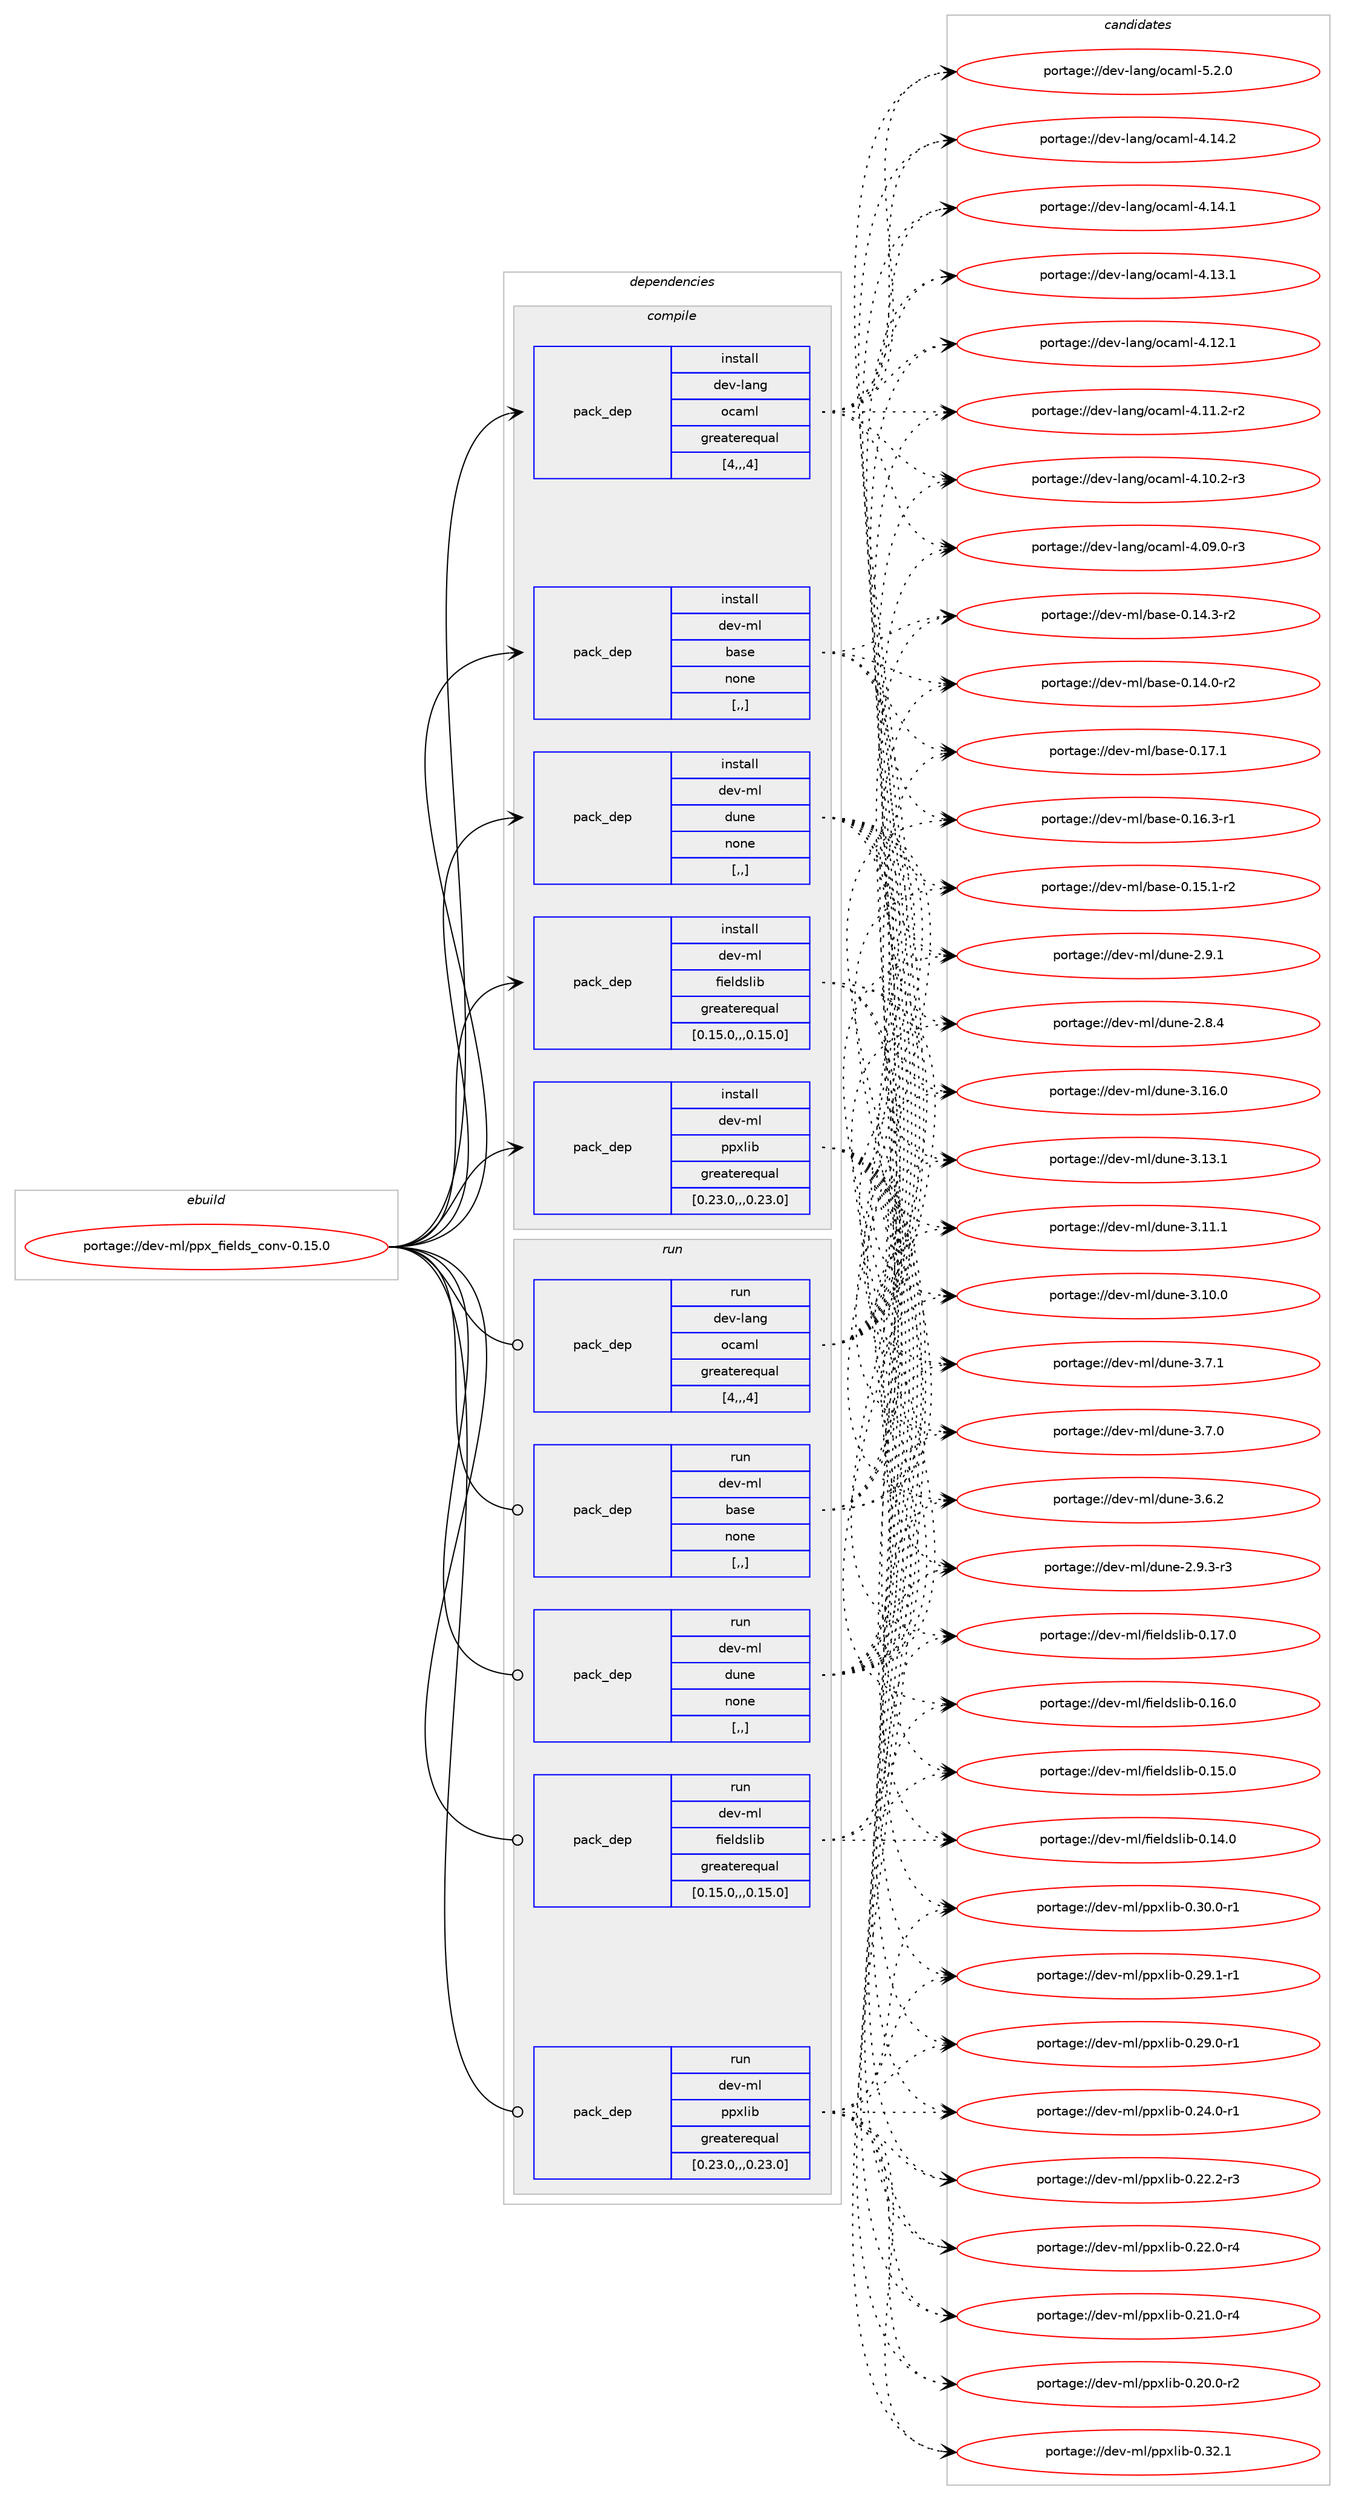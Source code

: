 digraph prolog {

# *************
# Graph options
# *************

newrank=true;
concentrate=true;
compound=true;
graph [rankdir=LR,fontname=Helvetica,fontsize=10,ranksep=1.5];#, ranksep=2.5, nodesep=0.2];
edge  [arrowhead=vee];
node  [fontname=Helvetica,fontsize=10];

# **********
# The ebuild
# **********

subgraph cluster_leftcol {
color=gray;
label=<<i>ebuild</i>>;
id [label="portage://dev-ml/ppx_fields_conv-0.15.0", color=red, width=4, href="../dev-ml/ppx_fields_conv-0.15.0.svg"];
}

# ****************
# The dependencies
# ****************

subgraph cluster_midcol {
color=gray;
label=<<i>dependencies</i>>;
subgraph cluster_compile {
fillcolor="#eeeeee";
style=filled;
label=<<i>compile</i>>;
subgraph pack92058 {
dependency123047 [label=<<TABLE BORDER="0" CELLBORDER="1" CELLSPACING="0" CELLPADDING="4" WIDTH="220"><TR><TD ROWSPAN="6" CELLPADDING="30">pack_dep</TD></TR><TR><TD WIDTH="110">install</TD></TR><TR><TD>dev-lang</TD></TR><TR><TD>ocaml</TD></TR><TR><TD>greaterequal</TD></TR><TR><TD>[4,,,4]</TD></TR></TABLE>>, shape=none, color=blue];
}
id:e -> dependency123047:w [weight=20,style="solid",arrowhead="vee"];
subgraph pack92059 {
dependency123048 [label=<<TABLE BORDER="0" CELLBORDER="1" CELLSPACING="0" CELLPADDING="4" WIDTH="220"><TR><TD ROWSPAN="6" CELLPADDING="30">pack_dep</TD></TR><TR><TD WIDTH="110">install</TD></TR><TR><TD>dev-ml</TD></TR><TR><TD>base</TD></TR><TR><TD>none</TD></TR><TR><TD>[,,]</TD></TR></TABLE>>, shape=none, color=blue];
}
id:e -> dependency123048:w [weight=20,style="solid",arrowhead="vee"];
subgraph pack92060 {
dependency123049 [label=<<TABLE BORDER="0" CELLBORDER="1" CELLSPACING="0" CELLPADDING="4" WIDTH="220"><TR><TD ROWSPAN="6" CELLPADDING="30">pack_dep</TD></TR><TR><TD WIDTH="110">install</TD></TR><TR><TD>dev-ml</TD></TR><TR><TD>dune</TD></TR><TR><TD>none</TD></TR><TR><TD>[,,]</TD></TR></TABLE>>, shape=none, color=blue];
}
id:e -> dependency123049:w [weight=20,style="solid",arrowhead="vee"];
subgraph pack92061 {
dependency123050 [label=<<TABLE BORDER="0" CELLBORDER="1" CELLSPACING="0" CELLPADDING="4" WIDTH="220"><TR><TD ROWSPAN="6" CELLPADDING="30">pack_dep</TD></TR><TR><TD WIDTH="110">install</TD></TR><TR><TD>dev-ml</TD></TR><TR><TD>fieldslib</TD></TR><TR><TD>greaterequal</TD></TR><TR><TD>[0.15.0,,,0.15.0]</TD></TR></TABLE>>, shape=none, color=blue];
}
id:e -> dependency123050:w [weight=20,style="solid",arrowhead="vee"];
subgraph pack92062 {
dependency123051 [label=<<TABLE BORDER="0" CELLBORDER="1" CELLSPACING="0" CELLPADDING="4" WIDTH="220"><TR><TD ROWSPAN="6" CELLPADDING="30">pack_dep</TD></TR><TR><TD WIDTH="110">install</TD></TR><TR><TD>dev-ml</TD></TR><TR><TD>ppxlib</TD></TR><TR><TD>greaterequal</TD></TR><TR><TD>[0.23.0,,,0.23.0]</TD></TR></TABLE>>, shape=none, color=blue];
}
id:e -> dependency123051:w [weight=20,style="solid",arrowhead="vee"];
}
subgraph cluster_compileandrun {
fillcolor="#eeeeee";
style=filled;
label=<<i>compile and run</i>>;
}
subgraph cluster_run {
fillcolor="#eeeeee";
style=filled;
label=<<i>run</i>>;
subgraph pack92063 {
dependency123052 [label=<<TABLE BORDER="0" CELLBORDER="1" CELLSPACING="0" CELLPADDING="4" WIDTH="220"><TR><TD ROWSPAN="6" CELLPADDING="30">pack_dep</TD></TR><TR><TD WIDTH="110">run</TD></TR><TR><TD>dev-lang</TD></TR><TR><TD>ocaml</TD></TR><TR><TD>greaterequal</TD></TR><TR><TD>[4,,,4]</TD></TR></TABLE>>, shape=none, color=blue];
}
id:e -> dependency123052:w [weight=20,style="solid",arrowhead="odot"];
subgraph pack92064 {
dependency123053 [label=<<TABLE BORDER="0" CELLBORDER="1" CELLSPACING="0" CELLPADDING="4" WIDTH="220"><TR><TD ROWSPAN="6" CELLPADDING="30">pack_dep</TD></TR><TR><TD WIDTH="110">run</TD></TR><TR><TD>dev-ml</TD></TR><TR><TD>base</TD></TR><TR><TD>none</TD></TR><TR><TD>[,,]</TD></TR></TABLE>>, shape=none, color=blue];
}
id:e -> dependency123053:w [weight=20,style="solid",arrowhead="odot"];
subgraph pack92065 {
dependency123054 [label=<<TABLE BORDER="0" CELLBORDER="1" CELLSPACING="0" CELLPADDING="4" WIDTH="220"><TR><TD ROWSPAN="6" CELLPADDING="30">pack_dep</TD></TR><TR><TD WIDTH="110">run</TD></TR><TR><TD>dev-ml</TD></TR><TR><TD>dune</TD></TR><TR><TD>none</TD></TR><TR><TD>[,,]</TD></TR></TABLE>>, shape=none, color=blue];
}
id:e -> dependency123054:w [weight=20,style="solid",arrowhead="odot"];
subgraph pack92066 {
dependency123055 [label=<<TABLE BORDER="0" CELLBORDER="1" CELLSPACING="0" CELLPADDING="4" WIDTH="220"><TR><TD ROWSPAN="6" CELLPADDING="30">pack_dep</TD></TR><TR><TD WIDTH="110">run</TD></TR><TR><TD>dev-ml</TD></TR><TR><TD>fieldslib</TD></TR><TR><TD>greaterequal</TD></TR><TR><TD>[0.15.0,,,0.15.0]</TD></TR></TABLE>>, shape=none, color=blue];
}
id:e -> dependency123055:w [weight=20,style="solid",arrowhead="odot"];
subgraph pack92067 {
dependency123056 [label=<<TABLE BORDER="0" CELLBORDER="1" CELLSPACING="0" CELLPADDING="4" WIDTH="220"><TR><TD ROWSPAN="6" CELLPADDING="30">pack_dep</TD></TR><TR><TD WIDTH="110">run</TD></TR><TR><TD>dev-ml</TD></TR><TR><TD>ppxlib</TD></TR><TR><TD>greaterequal</TD></TR><TR><TD>[0.23.0,,,0.23.0]</TD></TR></TABLE>>, shape=none, color=blue];
}
id:e -> dependency123056:w [weight=20,style="solid",arrowhead="odot"];
}
}

# **************
# The candidates
# **************

subgraph cluster_choices {
rank=same;
color=gray;
label=<<i>candidates</i>>;

subgraph choice92058 {
color=black;
nodesep=1;
choice1001011184510897110103471119997109108455346504648 [label="portage://dev-lang/ocaml-5.2.0", color=red, width=4,href="../dev-lang/ocaml-5.2.0.svg"];
choice100101118451089711010347111999710910845524649524650 [label="portage://dev-lang/ocaml-4.14.2", color=red, width=4,href="../dev-lang/ocaml-4.14.2.svg"];
choice100101118451089711010347111999710910845524649524649 [label="portage://dev-lang/ocaml-4.14.1", color=red, width=4,href="../dev-lang/ocaml-4.14.1.svg"];
choice100101118451089711010347111999710910845524649514649 [label="portage://dev-lang/ocaml-4.13.1", color=red, width=4,href="../dev-lang/ocaml-4.13.1.svg"];
choice100101118451089711010347111999710910845524649504649 [label="portage://dev-lang/ocaml-4.12.1", color=red, width=4,href="../dev-lang/ocaml-4.12.1.svg"];
choice1001011184510897110103471119997109108455246494946504511450 [label="portage://dev-lang/ocaml-4.11.2-r2", color=red, width=4,href="../dev-lang/ocaml-4.11.2-r2.svg"];
choice1001011184510897110103471119997109108455246494846504511451 [label="portage://dev-lang/ocaml-4.10.2-r3", color=red, width=4,href="../dev-lang/ocaml-4.10.2-r3.svg"];
choice1001011184510897110103471119997109108455246485746484511451 [label="portage://dev-lang/ocaml-4.09.0-r3", color=red, width=4,href="../dev-lang/ocaml-4.09.0-r3.svg"];
dependency123047:e -> choice1001011184510897110103471119997109108455346504648:w [style=dotted,weight="100"];
dependency123047:e -> choice100101118451089711010347111999710910845524649524650:w [style=dotted,weight="100"];
dependency123047:e -> choice100101118451089711010347111999710910845524649524649:w [style=dotted,weight="100"];
dependency123047:e -> choice100101118451089711010347111999710910845524649514649:w [style=dotted,weight="100"];
dependency123047:e -> choice100101118451089711010347111999710910845524649504649:w [style=dotted,weight="100"];
dependency123047:e -> choice1001011184510897110103471119997109108455246494946504511450:w [style=dotted,weight="100"];
dependency123047:e -> choice1001011184510897110103471119997109108455246494846504511451:w [style=dotted,weight="100"];
dependency123047:e -> choice1001011184510897110103471119997109108455246485746484511451:w [style=dotted,weight="100"];
}
subgraph choice92059 {
color=black;
nodesep=1;
choice1001011184510910847989711510145484649554649 [label="portage://dev-ml/base-0.17.1", color=red, width=4,href="../dev-ml/base-0.17.1.svg"];
choice10010111845109108479897115101454846495446514511449 [label="portage://dev-ml/base-0.16.3-r1", color=red, width=4,href="../dev-ml/base-0.16.3-r1.svg"];
choice10010111845109108479897115101454846495346494511450 [label="portage://dev-ml/base-0.15.1-r2", color=red, width=4,href="../dev-ml/base-0.15.1-r2.svg"];
choice10010111845109108479897115101454846495246514511450 [label="portage://dev-ml/base-0.14.3-r2", color=red, width=4,href="../dev-ml/base-0.14.3-r2.svg"];
choice10010111845109108479897115101454846495246484511450 [label="portage://dev-ml/base-0.14.0-r2", color=red, width=4,href="../dev-ml/base-0.14.0-r2.svg"];
dependency123048:e -> choice1001011184510910847989711510145484649554649:w [style=dotted,weight="100"];
dependency123048:e -> choice10010111845109108479897115101454846495446514511449:w [style=dotted,weight="100"];
dependency123048:e -> choice10010111845109108479897115101454846495346494511450:w [style=dotted,weight="100"];
dependency123048:e -> choice10010111845109108479897115101454846495246514511450:w [style=dotted,weight="100"];
dependency123048:e -> choice10010111845109108479897115101454846495246484511450:w [style=dotted,weight="100"];
}
subgraph choice92060 {
color=black;
nodesep=1;
choice100101118451091084710011711010145514649544648 [label="portage://dev-ml/dune-3.16.0", color=red, width=4,href="../dev-ml/dune-3.16.0.svg"];
choice100101118451091084710011711010145514649514649 [label="portage://dev-ml/dune-3.13.1", color=red, width=4,href="../dev-ml/dune-3.13.1.svg"];
choice100101118451091084710011711010145514649494649 [label="portage://dev-ml/dune-3.11.1", color=red, width=4,href="../dev-ml/dune-3.11.1.svg"];
choice100101118451091084710011711010145514649484648 [label="portage://dev-ml/dune-3.10.0", color=red, width=4,href="../dev-ml/dune-3.10.0.svg"];
choice1001011184510910847100117110101455146554649 [label="portage://dev-ml/dune-3.7.1", color=red, width=4,href="../dev-ml/dune-3.7.1.svg"];
choice1001011184510910847100117110101455146554648 [label="portage://dev-ml/dune-3.7.0", color=red, width=4,href="../dev-ml/dune-3.7.0.svg"];
choice1001011184510910847100117110101455146544650 [label="portage://dev-ml/dune-3.6.2", color=red, width=4,href="../dev-ml/dune-3.6.2.svg"];
choice10010111845109108471001171101014550465746514511451 [label="portage://dev-ml/dune-2.9.3-r3", color=red, width=4,href="../dev-ml/dune-2.9.3-r3.svg"];
choice1001011184510910847100117110101455046574649 [label="portage://dev-ml/dune-2.9.1", color=red, width=4,href="../dev-ml/dune-2.9.1.svg"];
choice1001011184510910847100117110101455046564652 [label="portage://dev-ml/dune-2.8.4", color=red, width=4,href="../dev-ml/dune-2.8.4.svg"];
dependency123049:e -> choice100101118451091084710011711010145514649544648:w [style=dotted,weight="100"];
dependency123049:e -> choice100101118451091084710011711010145514649514649:w [style=dotted,weight="100"];
dependency123049:e -> choice100101118451091084710011711010145514649494649:w [style=dotted,weight="100"];
dependency123049:e -> choice100101118451091084710011711010145514649484648:w [style=dotted,weight="100"];
dependency123049:e -> choice1001011184510910847100117110101455146554649:w [style=dotted,weight="100"];
dependency123049:e -> choice1001011184510910847100117110101455146554648:w [style=dotted,weight="100"];
dependency123049:e -> choice1001011184510910847100117110101455146544650:w [style=dotted,weight="100"];
dependency123049:e -> choice10010111845109108471001171101014550465746514511451:w [style=dotted,weight="100"];
dependency123049:e -> choice1001011184510910847100117110101455046574649:w [style=dotted,weight="100"];
dependency123049:e -> choice1001011184510910847100117110101455046564652:w [style=dotted,weight="100"];
}
subgraph choice92061 {
color=black;
nodesep=1;
choice10010111845109108471021051011081001151081059845484649554648 [label="portage://dev-ml/fieldslib-0.17.0", color=red, width=4,href="../dev-ml/fieldslib-0.17.0.svg"];
choice10010111845109108471021051011081001151081059845484649544648 [label="portage://dev-ml/fieldslib-0.16.0", color=red, width=4,href="../dev-ml/fieldslib-0.16.0.svg"];
choice10010111845109108471021051011081001151081059845484649534648 [label="portage://dev-ml/fieldslib-0.15.0", color=red, width=4,href="../dev-ml/fieldslib-0.15.0.svg"];
choice10010111845109108471021051011081001151081059845484649524648 [label="portage://dev-ml/fieldslib-0.14.0", color=red, width=4,href="../dev-ml/fieldslib-0.14.0.svg"];
dependency123050:e -> choice10010111845109108471021051011081001151081059845484649554648:w [style=dotted,weight="100"];
dependency123050:e -> choice10010111845109108471021051011081001151081059845484649544648:w [style=dotted,weight="100"];
dependency123050:e -> choice10010111845109108471021051011081001151081059845484649534648:w [style=dotted,weight="100"];
dependency123050:e -> choice10010111845109108471021051011081001151081059845484649524648:w [style=dotted,weight="100"];
}
subgraph choice92062 {
color=black;
nodesep=1;
choice10010111845109108471121121201081059845484651504649 [label="portage://dev-ml/ppxlib-0.32.1", color=red, width=4,href="../dev-ml/ppxlib-0.32.1.svg"];
choice100101118451091084711211212010810598454846514846484511449 [label="portage://dev-ml/ppxlib-0.30.0-r1", color=red, width=4,href="../dev-ml/ppxlib-0.30.0-r1.svg"];
choice100101118451091084711211212010810598454846505746494511449 [label="portage://dev-ml/ppxlib-0.29.1-r1", color=red, width=4,href="../dev-ml/ppxlib-0.29.1-r1.svg"];
choice100101118451091084711211212010810598454846505746484511449 [label="portage://dev-ml/ppxlib-0.29.0-r1", color=red, width=4,href="../dev-ml/ppxlib-0.29.0-r1.svg"];
choice100101118451091084711211212010810598454846505246484511449 [label="portage://dev-ml/ppxlib-0.24.0-r1", color=red, width=4,href="../dev-ml/ppxlib-0.24.0-r1.svg"];
choice100101118451091084711211212010810598454846505046504511451 [label="portage://dev-ml/ppxlib-0.22.2-r3", color=red, width=4,href="../dev-ml/ppxlib-0.22.2-r3.svg"];
choice100101118451091084711211212010810598454846505046484511452 [label="portage://dev-ml/ppxlib-0.22.0-r4", color=red, width=4,href="../dev-ml/ppxlib-0.22.0-r4.svg"];
choice100101118451091084711211212010810598454846504946484511452 [label="portage://dev-ml/ppxlib-0.21.0-r4", color=red, width=4,href="../dev-ml/ppxlib-0.21.0-r4.svg"];
choice100101118451091084711211212010810598454846504846484511450 [label="portage://dev-ml/ppxlib-0.20.0-r2", color=red, width=4,href="../dev-ml/ppxlib-0.20.0-r2.svg"];
dependency123051:e -> choice10010111845109108471121121201081059845484651504649:w [style=dotted,weight="100"];
dependency123051:e -> choice100101118451091084711211212010810598454846514846484511449:w [style=dotted,weight="100"];
dependency123051:e -> choice100101118451091084711211212010810598454846505746494511449:w [style=dotted,weight="100"];
dependency123051:e -> choice100101118451091084711211212010810598454846505746484511449:w [style=dotted,weight="100"];
dependency123051:e -> choice100101118451091084711211212010810598454846505246484511449:w [style=dotted,weight="100"];
dependency123051:e -> choice100101118451091084711211212010810598454846505046504511451:w [style=dotted,weight="100"];
dependency123051:e -> choice100101118451091084711211212010810598454846505046484511452:w [style=dotted,weight="100"];
dependency123051:e -> choice100101118451091084711211212010810598454846504946484511452:w [style=dotted,weight="100"];
dependency123051:e -> choice100101118451091084711211212010810598454846504846484511450:w [style=dotted,weight="100"];
}
subgraph choice92063 {
color=black;
nodesep=1;
choice1001011184510897110103471119997109108455346504648 [label="portage://dev-lang/ocaml-5.2.0", color=red, width=4,href="../dev-lang/ocaml-5.2.0.svg"];
choice100101118451089711010347111999710910845524649524650 [label="portage://dev-lang/ocaml-4.14.2", color=red, width=4,href="../dev-lang/ocaml-4.14.2.svg"];
choice100101118451089711010347111999710910845524649524649 [label="portage://dev-lang/ocaml-4.14.1", color=red, width=4,href="../dev-lang/ocaml-4.14.1.svg"];
choice100101118451089711010347111999710910845524649514649 [label="portage://dev-lang/ocaml-4.13.1", color=red, width=4,href="../dev-lang/ocaml-4.13.1.svg"];
choice100101118451089711010347111999710910845524649504649 [label="portage://dev-lang/ocaml-4.12.1", color=red, width=4,href="../dev-lang/ocaml-4.12.1.svg"];
choice1001011184510897110103471119997109108455246494946504511450 [label="portage://dev-lang/ocaml-4.11.2-r2", color=red, width=4,href="../dev-lang/ocaml-4.11.2-r2.svg"];
choice1001011184510897110103471119997109108455246494846504511451 [label="portage://dev-lang/ocaml-4.10.2-r3", color=red, width=4,href="../dev-lang/ocaml-4.10.2-r3.svg"];
choice1001011184510897110103471119997109108455246485746484511451 [label="portage://dev-lang/ocaml-4.09.0-r3", color=red, width=4,href="../dev-lang/ocaml-4.09.0-r3.svg"];
dependency123052:e -> choice1001011184510897110103471119997109108455346504648:w [style=dotted,weight="100"];
dependency123052:e -> choice100101118451089711010347111999710910845524649524650:w [style=dotted,weight="100"];
dependency123052:e -> choice100101118451089711010347111999710910845524649524649:w [style=dotted,weight="100"];
dependency123052:e -> choice100101118451089711010347111999710910845524649514649:w [style=dotted,weight="100"];
dependency123052:e -> choice100101118451089711010347111999710910845524649504649:w [style=dotted,weight="100"];
dependency123052:e -> choice1001011184510897110103471119997109108455246494946504511450:w [style=dotted,weight="100"];
dependency123052:e -> choice1001011184510897110103471119997109108455246494846504511451:w [style=dotted,weight="100"];
dependency123052:e -> choice1001011184510897110103471119997109108455246485746484511451:w [style=dotted,weight="100"];
}
subgraph choice92064 {
color=black;
nodesep=1;
choice1001011184510910847989711510145484649554649 [label="portage://dev-ml/base-0.17.1", color=red, width=4,href="../dev-ml/base-0.17.1.svg"];
choice10010111845109108479897115101454846495446514511449 [label="portage://dev-ml/base-0.16.3-r1", color=red, width=4,href="../dev-ml/base-0.16.3-r1.svg"];
choice10010111845109108479897115101454846495346494511450 [label="portage://dev-ml/base-0.15.1-r2", color=red, width=4,href="../dev-ml/base-0.15.1-r2.svg"];
choice10010111845109108479897115101454846495246514511450 [label="portage://dev-ml/base-0.14.3-r2", color=red, width=4,href="../dev-ml/base-0.14.3-r2.svg"];
choice10010111845109108479897115101454846495246484511450 [label="portage://dev-ml/base-0.14.0-r2", color=red, width=4,href="../dev-ml/base-0.14.0-r2.svg"];
dependency123053:e -> choice1001011184510910847989711510145484649554649:w [style=dotted,weight="100"];
dependency123053:e -> choice10010111845109108479897115101454846495446514511449:w [style=dotted,weight="100"];
dependency123053:e -> choice10010111845109108479897115101454846495346494511450:w [style=dotted,weight="100"];
dependency123053:e -> choice10010111845109108479897115101454846495246514511450:w [style=dotted,weight="100"];
dependency123053:e -> choice10010111845109108479897115101454846495246484511450:w [style=dotted,weight="100"];
}
subgraph choice92065 {
color=black;
nodesep=1;
choice100101118451091084710011711010145514649544648 [label="portage://dev-ml/dune-3.16.0", color=red, width=4,href="../dev-ml/dune-3.16.0.svg"];
choice100101118451091084710011711010145514649514649 [label="portage://dev-ml/dune-3.13.1", color=red, width=4,href="../dev-ml/dune-3.13.1.svg"];
choice100101118451091084710011711010145514649494649 [label="portage://dev-ml/dune-3.11.1", color=red, width=4,href="../dev-ml/dune-3.11.1.svg"];
choice100101118451091084710011711010145514649484648 [label="portage://dev-ml/dune-3.10.0", color=red, width=4,href="../dev-ml/dune-3.10.0.svg"];
choice1001011184510910847100117110101455146554649 [label="portage://dev-ml/dune-3.7.1", color=red, width=4,href="../dev-ml/dune-3.7.1.svg"];
choice1001011184510910847100117110101455146554648 [label="portage://dev-ml/dune-3.7.0", color=red, width=4,href="../dev-ml/dune-3.7.0.svg"];
choice1001011184510910847100117110101455146544650 [label="portage://dev-ml/dune-3.6.2", color=red, width=4,href="../dev-ml/dune-3.6.2.svg"];
choice10010111845109108471001171101014550465746514511451 [label="portage://dev-ml/dune-2.9.3-r3", color=red, width=4,href="../dev-ml/dune-2.9.3-r3.svg"];
choice1001011184510910847100117110101455046574649 [label="portage://dev-ml/dune-2.9.1", color=red, width=4,href="../dev-ml/dune-2.9.1.svg"];
choice1001011184510910847100117110101455046564652 [label="portage://dev-ml/dune-2.8.4", color=red, width=4,href="../dev-ml/dune-2.8.4.svg"];
dependency123054:e -> choice100101118451091084710011711010145514649544648:w [style=dotted,weight="100"];
dependency123054:e -> choice100101118451091084710011711010145514649514649:w [style=dotted,weight="100"];
dependency123054:e -> choice100101118451091084710011711010145514649494649:w [style=dotted,weight="100"];
dependency123054:e -> choice100101118451091084710011711010145514649484648:w [style=dotted,weight="100"];
dependency123054:e -> choice1001011184510910847100117110101455146554649:w [style=dotted,weight="100"];
dependency123054:e -> choice1001011184510910847100117110101455146554648:w [style=dotted,weight="100"];
dependency123054:e -> choice1001011184510910847100117110101455146544650:w [style=dotted,weight="100"];
dependency123054:e -> choice10010111845109108471001171101014550465746514511451:w [style=dotted,weight="100"];
dependency123054:e -> choice1001011184510910847100117110101455046574649:w [style=dotted,weight="100"];
dependency123054:e -> choice1001011184510910847100117110101455046564652:w [style=dotted,weight="100"];
}
subgraph choice92066 {
color=black;
nodesep=1;
choice10010111845109108471021051011081001151081059845484649554648 [label="portage://dev-ml/fieldslib-0.17.0", color=red, width=4,href="../dev-ml/fieldslib-0.17.0.svg"];
choice10010111845109108471021051011081001151081059845484649544648 [label="portage://dev-ml/fieldslib-0.16.0", color=red, width=4,href="../dev-ml/fieldslib-0.16.0.svg"];
choice10010111845109108471021051011081001151081059845484649534648 [label="portage://dev-ml/fieldslib-0.15.0", color=red, width=4,href="../dev-ml/fieldslib-0.15.0.svg"];
choice10010111845109108471021051011081001151081059845484649524648 [label="portage://dev-ml/fieldslib-0.14.0", color=red, width=4,href="../dev-ml/fieldslib-0.14.0.svg"];
dependency123055:e -> choice10010111845109108471021051011081001151081059845484649554648:w [style=dotted,weight="100"];
dependency123055:e -> choice10010111845109108471021051011081001151081059845484649544648:w [style=dotted,weight="100"];
dependency123055:e -> choice10010111845109108471021051011081001151081059845484649534648:w [style=dotted,weight="100"];
dependency123055:e -> choice10010111845109108471021051011081001151081059845484649524648:w [style=dotted,weight="100"];
}
subgraph choice92067 {
color=black;
nodesep=1;
choice10010111845109108471121121201081059845484651504649 [label="portage://dev-ml/ppxlib-0.32.1", color=red, width=4,href="../dev-ml/ppxlib-0.32.1.svg"];
choice100101118451091084711211212010810598454846514846484511449 [label="portage://dev-ml/ppxlib-0.30.0-r1", color=red, width=4,href="../dev-ml/ppxlib-0.30.0-r1.svg"];
choice100101118451091084711211212010810598454846505746494511449 [label="portage://dev-ml/ppxlib-0.29.1-r1", color=red, width=4,href="../dev-ml/ppxlib-0.29.1-r1.svg"];
choice100101118451091084711211212010810598454846505746484511449 [label="portage://dev-ml/ppxlib-0.29.0-r1", color=red, width=4,href="../dev-ml/ppxlib-0.29.0-r1.svg"];
choice100101118451091084711211212010810598454846505246484511449 [label="portage://dev-ml/ppxlib-0.24.0-r1", color=red, width=4,href="../dev-ml/ppxlib-0.24.0-r1.svg"];
choice100101118451091084711211212010810598454846505046504511451 [label="portage://dev-ml/ppxlib-0.22.2-r3", color=red, width=4,href="../dev-ml/ppxlib-0.22.2-r3.svg"];
choice100101118451091084711211212010810598454846505046484511452 [label="portage://dev-ml/ppxlib-0.22.0-r4", color=red, width=4,href="../dev-ml/ppxlib-0.22.0-r4.svg"];
choice100101118451091084711211212010810598454846504946484511452 [label="portage://dev-ml/ppxlib-0.21.0-r4", color=red, width=4,href="../dev-ml/ppxlib-0.21.0-r4.svg"];
choice100101118451091084711211212010810598454846504846484511450 [label="portage://dev-ml/ppxlib-0.20.0-r2", color=red, width=4,href="../dev-ml/ppxlib-0.20.0-r2.svg"];
dependency123056:e -> choice10010111845109108471121121201081059845484651504649:w [style=dotted,weight="100"];
dependency123056:e -> choice100101118451091084711211212010810598454846514846484511449:w [style=dotted,weight="100"];
dependency123056:e -> choice100101118451091084711211212010810598454846505746494511449:w [style=dotted,weight="100"];
dependency123056:e -> choice100101118451091084711211212010810598454846505746484511449:w [style=dotted,weight="100"];
dependency123056:e -> choice100101118451091084711211212010810598454846505246484511449:w [style=dotted,weight="100"];
dependency123056:e -> choice100101118451091084711211212010810598454846505046504511451:w [style=dotted,weight="100"];
dependency123056:e -> choice100101118451091084711211212010810598454846505046484511452:w [style=dotted,weight="100"];
dependency123056:e -> choice100101118451091084711211212010810598454846504946484511452:w [style=dotted,weight="100"];
dependency123056:e -> choice100101118451091084711211212010810598454846504846484511450:w [style=dotted,weight="100"];
}
}

}
